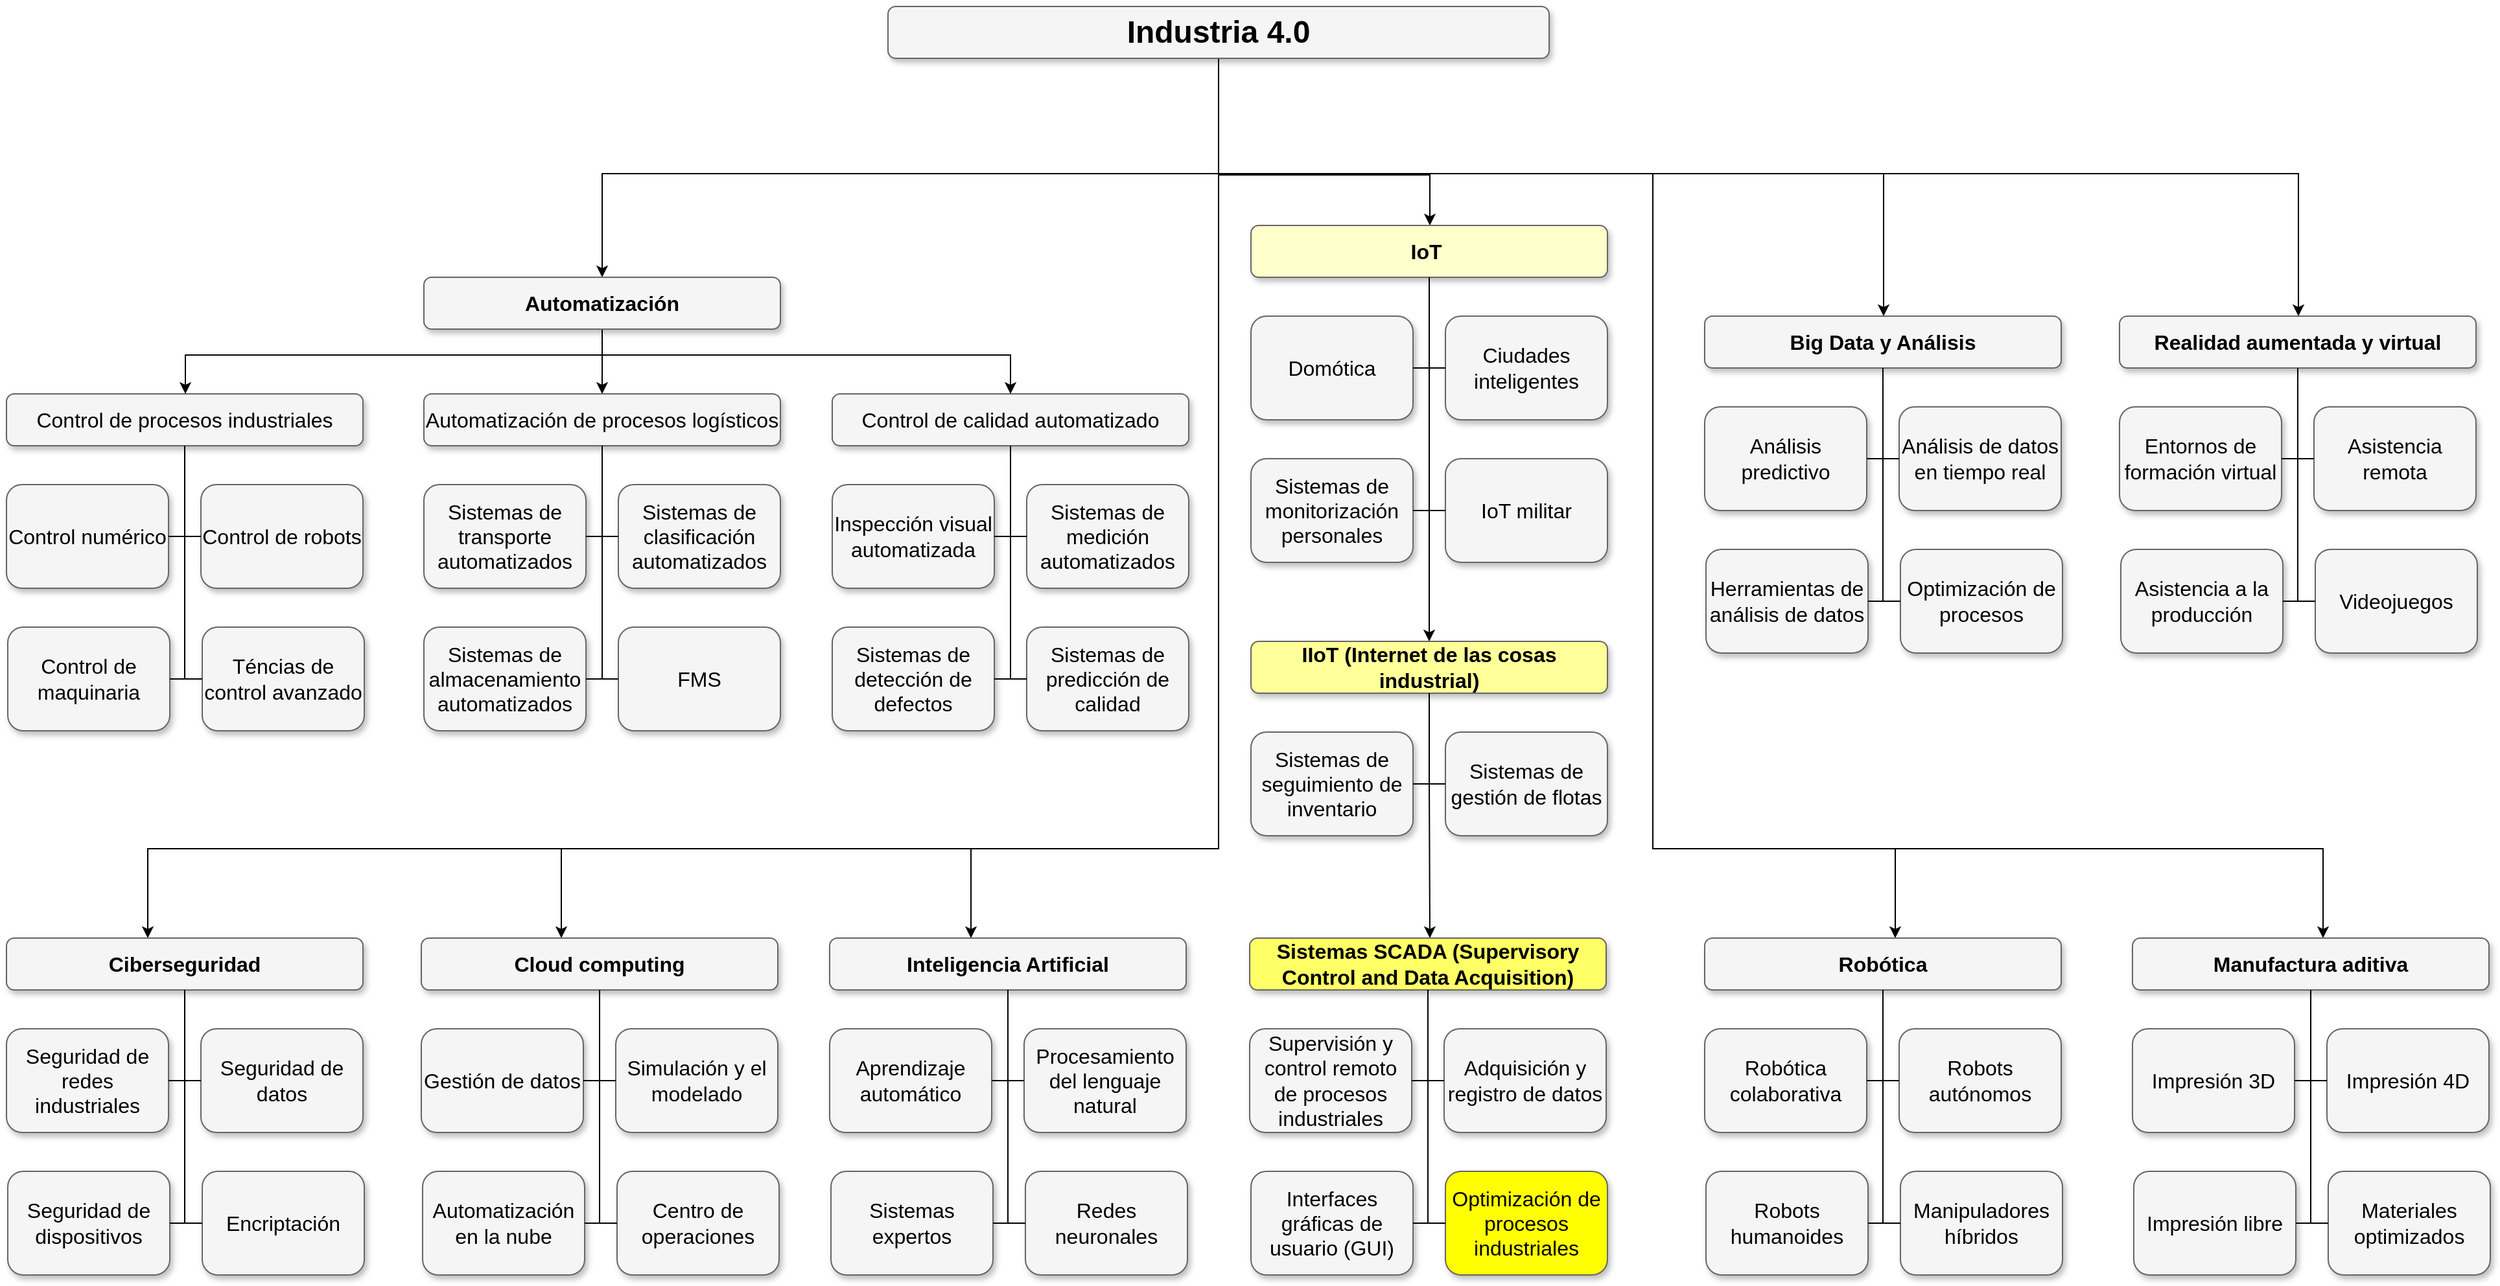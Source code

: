 <mxfile version="21.2.3" type="device">
  <diagram name="Page-1" id="b98fa263-6416-c6ec-5b7d-78bf54ef71d0">
    <mxGraphModel dx="5021.5" dy="1532" grid="1" gridSize="10" guides="1" tooltips="1" connect="1" arrows="1" fold="1" page="1" pageScale="1.5" pageWidth="1169" pageHeight="826" background="none" math="0" shadow="0">
      <root>
        <mxCell id="0" style=";html=1;" />
        <mxCell id="1" style=";html=1;" parent="0" />
        <mxCell id="pUgV0wRVxy7Eslo5JRDV-7" style="edgeStyle=orthogonalEdgeStyle;rounded=0;orthogonalLoop=1;jettySize=auto;html=1;entryX=0.5;entryY=0;entryDx=0;entryDy=0;" edge="1" parent="1" source="303ed1de8c2c98b4-4" target="NwMDQdDu3rWjqkyYDzOP-46">
          <mxGeometry relative="1" as="geometry">
            <Array as="points">
              <mxPoint x="725" y="279" />
              <mxPoint x="250" y="279" />
            </Array>
          </mxGeometry>
        </mxCell>
        <mxCell id="pUgV0wRVxy7Eslo5JRDV-8" style="edgeStyle=orthogonalEdgeStyle;rounded=0;orthogonalLoop=1;jettySize=auto;html=1;" edge="1" parent="1" source="303ed1de8c2c98b4-4" target="NwMDQdDu3rWjqkyYDzOP-35">
          <mxGeometry relative="1" as="geometry">
            <Array as="points">
              <mxPoint x="725" y="279" />
              <mxPoint x="1558" y="279" />
            </Array>
          </mxGeometry>
        </mxCell>
        <mxCell id="pUgV0wRVxy7Eslo5JRDV-9" style="edgeStyle=orthogonalEdgeStyle;rounded=0;orthogonalLoop=1;jettySize=auto;html=1;" edge="1" parent="1" source="303ed1de8c2c98b4-4" target="NwMDQdDu3rWjqkyYDzOP-26">
          <mxGeometry relative="1" as="geometry">
            <Array as="points">
              <mxPoint x="725" y="279" />
              <mxPoint x="1238" y="279" />
            </Array>
          </mxGeometry>
        </mxCell>
        <mxCell id="pUgV0wRVxy7Eslo5JRDV-10" style="edgeStyle=orthogonalEdgeStyle;rounded=0;orthogonalLoop=1;jettySize=auto;html=1;" edge="1" parent="1" source="303ed1de8c2c98b4-4" target="NwMDQdDu3rWjqkyYDzOP-1">
          <mxGeometry relative="1" as="geometry">
            <Array as="points">
              <mxPoint x="725" y="280" />
              <mxPoint x="888" y="280" />
            </Array>
          </mxGeometry>
        </mxCell>
        <mxCell id="pUgV0wRVxy7Eslo5JRDV-12" style="edgeStyle=orthogonalEdgeStyle;rounded=0;orthogonalLoop=1;jettySize=auto;html=1;" edge="1" parent="1" source="303ed1de8c2c98b4-4" target="NwMDQdDu3rWjqkyYDzOP-93">
          <mxGeometry relative="1" as="geometry">
            <mxPoint x="725" y="669" as="targetPoint" />
            <Array as="points">
              <mxPoint x="725" y="800" />
              <mxPoint x="534" y="800" />
            </Array>
          </mxGeometry>
        </mxCell>
        <mxCell id="pUgV0wRVxy7Eslo5JRDV-13" style="edgeStyle=orthogonalEdgeStyle;rounded=0;orthogonalLoop=1;jettySize=auto;html=1;" edge="1" parent="1" source="303ed1de8c2c98b4-4" target="NwMDQdDu3rWjqkyYDzOP-84">
          <mxGeometry relative="1" as="geometry">
            <Array as="points">
              <mxPoint x="725" y="800" />
              <mxPoint x="218" y="800" />
            </Array>
          </mxGeometry>
        </mxCell>
        <mxCell id="pUgV0wRVxy7Eslo5JRDV-14" style="edgeStyle=orthogonalEdgeStyle;rounded=0;orthogonalLoop=1;jettySize=auto;html=1;" edge="1" parent="1" source="303ed1de8c2c98b4-4" target="NwMDQdDu3rWjqkyYDzOP-48">
          <mxGeometry relative="1" as="geometry">
            <Array as="points">
              <mxPoint x="725" y="800" />
              <mxPoint x="-101" y="800" />
            </Array>
          </mxGeometry>
        </mxCell>
        <mxCell id="pUgV0wRVxy7Eslo5JRDV-15" style="edgeStyle=orthogonalEdgeStyle;rounded=0;orthogonalLoop=1;jettySize=auto;html=1;" edge="1" parent="1" source="303ed1de8c2c98b4-4" target="NwMDQdDu3rWjqkyYDzOP-57">
          <mxGeometry relative="1" as="geometry">
            <Array as="points">
              <mxPoint x="725" y="279" />
              <mxPoint x="1060" y="279" />
              <mxPoint x="1060" y="800" />
              <mxPoint x="1247" y="800" />
            </Array>
          </mxGeometry>
        </mxCell>
        <mxCell id="pUgV0wRVxy7Eslo5JRDV-16" style="edgeStyle=orthogonalEdgeStyle;rounded=0;orthogonalLoop=1;jettySize=auto;html=1;" edge="1" parent="1" source="303ed1de8c2c98b4-4" target="NwMDQdDu3rWjqkyYDzOP-66">
          <mxGeometry relative="1" as="geometry">
            <Array as="points">
              <mxPoint x="725" y="279" />
              <mxPoint x="1060" y="279" />
              <mxPoint x="1060" y="800" />
              <mxPoint x="1577" y="800" />
            </Array>
          </mxGeometry>
        </mxCell>
        <mxCell id="303ed1de8c2c98b4-4" value="&lt;font style=&quot;font-size: 24px;&quot;&gt;Industria 4.0&lt;/font&gt;" style="whiteSpace=wrap;html=1;rounded=1;shadow=1;strokeWidth=1;fontSize=16;align=center;fillColor=#f5f5f5;strokeColor=#666666;fontStyle=1" parent="1" vertex="1">
          <mxGeometry x="470" y="150" width="510" height="40" as="geometry" />
        </mxCell>
        <mxCell id="303ed1de8c2c98b4-5" value="Automatización de procesos logísticos" style="whiteSpace=wrap;html=1;rounded=1;shadow=1;strokeWidth=1;fontSize=16;align=center;fillColor=#f5f5f5;strokeColor=#666666;" parent="1" vertex="1">
          <mxGeometry x="112" y="449" width="275" height="40" as="geometry" />
        </mxCell>
        <mxCell id="303ed1de8c2c98b4-6" value="Control de calidad automatizado" style="whiteSpace=wrap;html=1;rounded=1;shadow=1;strokeWidth=1;fontSize=16;align=center;fillColor=#f5f5f5;strokeColor=#666666;" parent="1" vertex="1">
          <mxGeometry x="427" y="449" width="275" height="40" as="geometry" />
        </mxCell>
        <mxCell id="303ed1de8c2c98b4-7" value="&lt;div&gt;Control de procesos industriales&lt;/div&gt;" style="whiteSpace=wrap;html=1;rounded=1;shadow=1;strokeWidth=1;fontSize=16;align=center;fillColor=#f5f5f5;strokeColor=#666666;" parent="1" vertex="1">
          <mxGeometry x="-210" y="449" width="275" height="40" as="geometry" />
        </mxCell>
        <mxCell id="pUgV0wRVxy7Eslo5JRDV-22" style="edgeStyle=orthogonalEdgeStyle;rounded=0;orthogonalLoop=1;jettySize=auto;html=1;" edge="1" parent="1" source="303ed1de8c2c98b4-8" target="NwMDQdDu3rWjqkyYDzOP-102">
          <mxGeometry relative="1" as="geometry">
            <Array as="points">
              <mxPoint x="888" y="745" />
              <mxPoint x="888" y="745" />
            </Array>
          </mxGeometry>
        </mxCell>
        <mxCell id="303ed1de8c2c98b4-8" value="IIoT (Internet de las cosas industrial)" style="whiteSpace=wrap;html=1;rounded=1;shadow=1;strokeWidth=1;fontSize=16;align=center;fillColor=#FFFF99;strokeColor=#666666;fontStyle=1" parent="1" vertex="1">
          <mxGeometry x="750" y="640" width="275" height="40" as="geometry" />
        </mxCell>
        <mxCell id="303ed1de8c2c98b4-10" value="Sistemas de transporte automatizados" style="whiteSpace=wrap;html=1;rounded=1;shadow=1;strokeWidth=1;fontSize=16;align=center;fillColor=#f5f5f5;strokeColor=#666666;" parent="1" vertex="1">
          <mxGeometry x="112" y="519" width="125" height="80" as="geometry" />
        </mxCell>
        <mxCell id="303ed1de8c2c98b4-12" value="Sistemas de clasificación automatizados" style="whiteSpace=wrap;html=1;rounded=1;shadow=1;strokeWidth=1;fontSize=16;align=center;fillColor=#f5f5f5;strokeColor=#666666;" parent="1" vertex="1">
          <mxGeometry x="262" y="519" width="125" height="80" as="geometry" />
        </mxCell>
        <mxCell id="303ed1de8c2c98b4-13" value="Inspección visual automatizada" style="whiteSpace=wrap;html=1;rounded=1;shadow=1;strokeWidth=1;fontSize=16;align=center;fillColor=#f5f5f5;strokeColor=#666666;" parent="1" vertex="1">
          <mxGeometry x="427" y="519" width="125" height="80" as="geometry" />
        </mxCell>
        <mxCell id="303ed1de8c2c98b4-14" value="Sistemas de medición automatizados" style="whiteSpace=wrap;html=1;rounded=1;shadow=1;strokeWidth=1;fontSize=16;align=center;fillColor=#f5f5f5;strokeColor=#666666;" parent="1" vertex="1">
          <mxGeometry x="577" y="519" width="125" height="80" as="geometry" />
        </mxCell>
        <mxCell id="303ed1de8c2c98b4-15" value="Control numérico" style="whiteSpace=wrap;html=1;rounded=1;shadow=1;strokeWidth=1;fontSize=16;align=center;fillColor=#f5f5f5;strokeColor=#666666;" parent="1" vertex="1">
          <mxGeometry x="-210" y="519" width="125" height="80" as="geometry" />
        </mxCell>
        <mxCell id="303ed1de8c2c98b4-16" value="Control de robots" style="whiteSpace=wrap;html=1;rounded=1;shadow=1;strokeWidth=1;fontSize=16;align=center;fillColor=#f5f5f5;strokeColor=#666666;" parent="1" vertex="1">
          <mxGeometry x="-60" y="519" width="125" height="80" as="geometry" />
        </mxCell>
        <mxCell id="303ed1de8c2c98b4-17" value="Sistemas de seguimiento de inventario" style="whiteSpace=wrap;html=1;rounded=1;shadow=1;strokeWidth=1;fontSize=16;align=center;fillColor=#f5f5f5;strokeColor=#666666;" parent="1" vertex="1">
          <mxGeometry x="750" y="710" width="125" height="80" as="geometry" />
        </mxCell>
        <mxCell id="303ed1de8c2c98b4-18" value="Sistemas de gestión de flotas" style="whiteSpace=wrap;html=1;rounded=1;shadow=1;strokeWidth=1;fontSize=16;align=center;fillColor=#f5f5f5;strokeColor=#666666;" parent="1" vertex="1">
          <mxGeometry x="900" y="710" width="125" height="80" as="geometry" />
        </mxCell>
        <mxCell id="303ed1de8c2c98b4-21" value="Sistemas de almacenamiento automatizados" style="whiteSpace=wrap;html=1;rounded=1;shadow=1;strokeWidth=1;fontSize=16;align=center;fillColor=#f5f5f5;strokeColor=#666666;" parent="1" vertex="1">
          <mxGeometry x="112" y="629" width="125" height="80" as="geometry" />
        </mxCell>
        <mxCell id="303ed1de8c2c98b4-22" value="FMS" style="whiteSpace=wrap;html=1;rounded=1;shadow=1;strokeWidth=1;fontSize=16;align=center;fillColor=#f5f5f5;strokeColor=#666666;" parent="1" vertex="1">
          <mxGeometry x="262" y="629" width="125" height="80" as="geometry" />
        </mxCell>
        <mxCell id="303ed1de8c2c98b4-23" value="Sistemas de detección de defectos" style="whiteSpace=wrap;html=1;rounded=1;shadow=1;strokeWidth=1;fontSize=16;align=center;fillColor=#f5f5f5;strokeColor=#666666;" parent="1" vertex="1">
          <mxGeometry x="427" y="629" width="125" height="80" as="geometry" />
        </mxCell>
        <mxCell id="303ed1de8c2c98b4-24" value="&lt;span&gt;Sistemas de predicción de calidad&lt;/span&gt;" style="whiteSpace=wrap;html=1;rounded=1;shadow=1;strokeWidth=1;fontSize=16;align=center;fillColor=#f5f5f5;strokeColor=#666666;" parent="1" vertex="1">
          <mxGeometry x="577" y="629" width="125" height="80" as="geometry" />
        </mxCell>
        <mxCell id="303ed1de8c2c98b4-69" value="Control de maquinaria" style="whiteSpace=wrap;html=1;rounded=1;shadow=1;strokeWidth=1;fontSize=16;align=center;fillColor=#f5f5f5;strokeColor=#666666;" parent="1" vertex="1">
          <mxGeometry x="-209" y="629" width="125" height="80" as="geometry" />
        </mxCell>
        <mxCell id="303ed1de8c2c98b4-70" value="Téncias de control avanzado" style="whiteSpace=wrap;html=1;rounded=1;shadow=1;strokeWidth=1;fontSize=16;align=center;fillColor=#f5f5f5;strokeColor=#666666;" parent="1" vertex="1">
          <mxGeometry x="-59" y="629" width="125" height="80" as="geometry" />
        </mxCell>
        <mxCell id="303ed1de8c2c98b4-85" style="edgeStyle=orthogonalEdgeStyle;html=1;startSize=6;endFill=0;endSize=6;strokeWidth=1;fontSize=16;rounded=0;entryX=1;entryY=0.5;endArrow=none;" parent="1" source="303ed1de8c2c98b4-5" target="303ed1de8c2c98b4-10" edge="1">
          <mxGeometry relative="1" as="geometry">
            <Array as="points">
              <mxPoint x="250" y="559" />
            </Array>
          </mxGeometry>
        </mxCell>
        <mxCell id="303ed1de8c2c98b4-86" style="edgeStyle=orthogonalEdgeStyle;html=1;startSize=6;endFill=0;endSize=6;strokeWidth=1;fontSize=16;rounded=0;entryX=1;entryY=0.5;endArrow=none;" parent="1" source="303ed1de8c2c98b4-5" target="303ed1de8c2c98b4-21" edge="1">
          <mxGeometry relative="1" as="geometry">
            <Array as="points">
              <mxPoint x="250" y="669" />
            </Array>
          </mxGeometry>
        </mxCell>
        <mxCell id="303ed1de8c2c98b4-89" style="edgeStyle=orthogonalEdgeStyle;html=1;startSize=6;endFill=0;endSize=6;strokeWidth=1;fontSize=16;rounded=0;entryX=0;entryY=0.5;endArrow=none;" parent="1" source="303ed1de8c2c98b4-5" target="303ed1de8c2c98b4-12" edge="1">
          <mxGeometry relative="1" as="geometry">
            <Array as="points">
              <mxPoint x="250" y="559" />
            </Array>
          </mxGeometry>
        </mxCell>
        <mxCell id="303ed1de8c2c98b4-90" style="edgeStyle=orthogonalEdgeStyle;html=1;startSize=6;endFill=0;endSize=6;strokeWidth=1;fontSize=16;rounded=0;entryX=0;entryY=0.5;endArrow=none;" parent="1" source="303ed1de8c2c98b4-5" target="303ed1de8c2c98b4-22" edge="1">
          <mxGeometry relative="1" as="geometry">
            <Array as="points">
              <mxPoint x="250" y="669" />
            </Array>
          </mxGeometry>
        </mxCell>
        <mxCell id="303ed1de8c2c98b4-92" style="edgeStyle=orthogonalEdgeStyle;html=1;startSize=6;endFill=0;endSize=6;strokeWidth=1;fontSize=16;rounded=0;endArrow=none;entryX=1;entryY=0.5;" parent="1" source="303ed1de8c2c98b4-6" target="303ed1de8c2c98b4-13" edge="1">
          <mxGeometry relative="1" as="geometry">
            <Array as="points">
              <mxPoint x="564" y="559" />
            </Array>
          </mxGeometry>
        </mxCell>
        <mxCell id="303ed1de8c2c98b4-93" style="edgeStyle=orthogonalEdgeStyle;html=1;startSize=6;endFill=0;endSize=6;strokeWidth=1;fontSize=16;rounded=0;endArrow=none;entryX=1;entryY=0.5;" parent="1" source="303ed1de8c2c98b4-6" target="303ed1de8c2c98b4-23" edge="1">
          <mxGeometry relative="1" as="geometry">
            <Array as="points">
              <mxPoint x="565" y="669" />
            </Array>
          </mxGeometry>
        </mxCell>
        <mxCell id="303ed1de8c2c98b4-96" style="edgeStyle=orthogonalEdgeStyle;html=1;startSize=6;endFill=0;endSize=6;strokeWidth=1;fontSize=16;rounded=0;endArrow=none;entryX=0;entryY=0.5;" parent="1" source="303ed1de8c2c98b4-6" target="303ed1de8c2c98b4-14" edge="1">
          <mxGeometry relative="1" as="geometry">
            <Array as="points">
              <mxPoint x="564" y="559" />
            </Array>
          </mxGeometry>
        </mxCell>
        <mxCell id="303ed1de8c2c98b4-97" style="edgeStyle=orthogonalEdgeStyle;html=1;startSize=6;endFill=0;endSize=6;strokeWidth=1;fontSize=16;rounded=0;endArrow=none;entryX=0;entryY=0.5;" parent="1" source="303ed1de8c2c98b4-6" target="303ed1de8c2c98b4-24" edge="1">
          <mxGeometry relative="1" as="geometry">
            <Array as="points">
              <mxPoint x="564" y="669" />
            </Array>
          </mxGeometry>
        </mxCell>
        <mxCell id="303ed1de8c2c98b4-99" style="edgeStyle=orthogonalEdgeStyle;html=1;startSize=6;endFill=0;endSize=6;strokeWidth=1;fontSize=16;rounded=0;endArrow=none;entryX=1;entryY=0.5;" parent="1" source="303ed1de8c2c98b4-7" target="303ed1de8c2c98b4-15" edge="1">
          <mxGeometry relative="1" as="geometry">
            <Array as="points">
              <mxPoint x="-73" y="559" />
            </Array>
          </mxGeometry>
        </mxCell>
        <mxCell id="303ed1de8c2c98b4-100" style="edgeStyle=orthogonalEdgeStyle;html=1;startSize=6;endFill=0;endSize=6;strokeWidth=1;fontSize=16;rounded=0;endArrow=none;entryX=1;entryY=0.5;" parent="1" source="303ed1de8c2c98b4-7" target="303ed1de8c2c98b4-69" edge="1">
          <mxGeometry relative="1" as="geometry">
            <Array as="points">
              <mxPoint x="-73" y="669" />
            </Array>
          </mxGeometry>
        </mxCell>
        <mxCell id="303ed1de8c2c98b4-101" style="edgeStyle=orthogonalEdgeStyle;html=1;startSize=6;endFill=0;endSize=6;strokeWidth=1;fontSize=16;rounded=0;endArrow=none;entryX=0;entryY=0.5;" parent="1" source="303ed1de8c2c98b4-7" target="303ed1de8c2c98b4-16" edge="1">
          <mxGeometry relative="1" as="geometry">
            <Array as="points">
              <mxPoint x="-73" y="559" />
            </Array>
          </mxGeometry>
        </mxCell>
        <mxCell id="303ed1de8c2c98b4-102" style="edgeStyle=orthogonalEdgeStyle;html=1;startSize=6;endFill=0;endSize=6;strokeWidth=1;fontSize=16;rounded=0;endArrow=none;entryX=0;entryY=0.5;" parent="1" source="303ed1de8c2c98b4-7" target="303ed1de8c2c98b4-70" edge="1">
          <mxGeometry relative="1" as="geometry">
            <Array as="points">
              <mxPoint x="-73" y="669" />
            </Array>
          </mxGeometry>
        </mxCell>
        <mxCell id="303ed1de8c2c98b4-103" style="edgeStyle=orthogonalEdgeStyle;html=1;startSize=6;endFill=0;endSize=6;strokeWidth=1;fontSize=16;rounded=0;endArrow=none;entryX=1;entryY=0.5;" parent="1" source="303ed1de8c2c98b4-8" target="303ed1de8c2c98b4-17" edge="1">
          <mxGeometry relative="1" as="geometry">
            <Array as="points">
              <mxPoint x="888" y="750" />
            </Array>
          </mxGeometry>
        </mxCell>
        <mxCell id="303ed1de8c2c98b4-104" style="edgeStyle=orthogonalEdgeStyle;html=1;startSize=6;endFill=0;endSize=6;strokeWidth=1;fontSize=16;rounded=0;endArrow=none;entryX=0;entryY=0.5;" parent="1" source="303ed1de8c2c98b4-8" target="303ed1de8c2c98b4-18" edge="1">
          <mxGeometry relative="1" as="geometry">
            <Array as="points">
              <mxPoint x="888" y="750" />
            </Array>
          </mxGeometry>
        </mxCell>
        <mxCell id="pUgV0wRVxy7Eslo5JRDV-20" style="edgeStyle=orthogonalEdgeStyle;rounded=0;orthogonalLoop=1;jettySize=auto;html=1;" edge="1" parent="1" source="NwMDQdDu3rWjqkyYDzOP-1" target="303ed1de8c2c98b4-8">
          <mxGeometry relative="1" as="geometry" />
        </mxCell>
        <mxCell id="NwMDQdDu3rWjqkyYDzOP-1" value="IoT&amp;nbsp;" style="whiteSpace=wrap;html=1;rounded=1;shadow=1;strokeWidth=1;fontSize=16;align=center;fillColor=#FFFFCC;strokeColor=#666666;fontStyle=1" parent="1" vertex="1">
          <mxGeometry x="750" y="319" width="275" height="40" as="geometry" />
        </mxCell>
        <mxCell id="NwMDQdDu3rWjqkyYDzOP-2" value="Domótica" style="whiteSpace=wrap;html=1;rounded=1;shadow=1;strokeWidth=1;fontSize=16;align=center;fillColor=#f5f5f5;strokeColor=#666666;" parent="1" vertex="1">
          <mxGeometry x="750" y="389" width="125" height="80" as="geometry" />
        </mxCell>
        <mxCell id="NwMDQdDu3rWjqkyYDzOP-3" value="Ciudades inteligentes" style="whiteSpace=wrap;html=1;rounded=1;shadow=1;strokeWidth=1;fontSize=16;align=center;fillColor=#f5f5f5;strokeColor=#666666;" parent="1" vertex="1">
          <mxGeometry x="900" y="389" width="125" height="80" as="geometry" />
        </mxCell>
        <mxCell id="NwMDQdDu3rWjqkyYDzOP-4" value="Sistemas de monitorización personales" style="whiteSpace=wrap;html=1;rounded=1;shadow=1;strokeWidth=1;fontSize=16;align=center;fillColor=#f5f5f5;strokeColor=#666666;" parent="1" vertex="1">
          <mxGeometry x="750" y="499" width="125" height="80" as="geometry" />
        </mxCell>
        <mxCell id="NwMDQdDu3rWjqkyYDzOP-5" value="&lt;span&gt;IoT militar&lt;/span&gt;" style="whiteSpace=wrap;html=1;rounded=1;shadow=1;strokeWidth=1;fontSize=16;align=center;fillColor=#f5f5f5;strokeColor=#666666;" parent="1" vertex="1">
          <mxGeometry x="900" y="499" width="125" height="80" as="geometry" />
        </mxCell>
        <mxCell id="NwMDQdDu3rWjqkyYDzOP-12" style="edgeStyle=orthogonalEdgeStyle;html=1;startSize=6;endFill=0;endSize=6;strokeWidth=1;fontSize=16;rounded=0;endArrow=none;entryX=1;entryY=0.5;" parent="1" source="NwMDQdDu3rWjqkyYDzOP-1" target="NwMDQdDu3rWjqkyYDzOP-2" edge="1">
          <mxGeometry relative="1" as="geometry">
            <Array as="points">
              <mxPoint x="888" y="429" />
            </Array>
          </mxGeometry>
        </mxCell>
        <mxCell id="NwMDQdDu3rWjqkyYDzOP-13" style="edgeStyle=orthogonalEdgeStyle;html=1;startSize=6;endFill=0;endSize=6;strokeWidth=1;fontSize=16;rounded=0;endArrow=none;entryX=1;entryY=0.5;" parent="1" source="NwMDQdDu3rWjqkyYDzOP-1" target="NwMDQdDu3rWjqkyYDzOP-4" edge="1">
          <mxGeometry relative="1" as="geometry">
            <Array as="points">
              <mxPoint x="888" y="539" />
            </Array>
          </mxGeometry>
        </mxCell>
        <mxCell id="NwMDQdDu3rWjqkyYDzOP-17" style="edgeStyle=orthogonalEdgeStyle;html=1;startSize=6;endFill=0;endSize=6;strokeWidth=1;fontSize=16;rounded=0;endArrow=none;entryX=0;entryY=0.5;" parent="1" source="NwMDQdDu3rWjqkyYDzOP-1" target="NwMDQdDu3rWjqkyYDzOP-3" edge="1">
          <mxGeometry relative="1" as="geometry">
            <Array as="points">
              <mxPoint x="888" y="429" />
            </Array>
          </mxGeometry>
        </mxCell>
        <mxCell id="NwMDQdDu3rWjqkyYDzOP-18" style="edgeStyle=orthogonalEdgeStyle;html=1;startSize=6;endFill=0;endSize=6;strokeWidth=1;fontSize=16;rounded=0;endArrow=none;entryX=0;entryY=0.5;" parent="1" source="NwMDQdDu3rWjqkyYDzOP-1" target="NwMDQdDu3rWjqkyYDzOP-5" edge="1">
          <mxGeometry relative="1" as="geometry">
            <Array as="points">
              <mxPoint x="888" y="539" />
            </Array>
          </mxGeometry>
        </mxCell>
        <mxCell id="NwMDQdDu3rWjqkyYDzOP-26" value="Big Data y Análisis" style="whiteSpace=wrap;html=1;rounded=1;shadow=1;strokeWidth=1;fontSize=16;align=center;fillColor=#f5f5f5;strokeColor=#666666;fontStyle=1" parent="1" vertex="1">
          <mxGeometry x="1100" y="389" width="275" height="40" as="geometry" />
        </mxCell>
        <mxCell id="NwMDQdDu3rWjqkyYDzOP-27" value="Análisis predictivo" style="whiteSpace=wrap;html=1;rounded=1;shadow=1;strokeWidth=1;fontSize=16;align=center;fillColor=#f5f5f5;strokeColor=#666666;" parent="1" vertex="1">
          <mxGeometry x="1100" y="459" width="125" height="80" as="geometry" />
        </mxCell>
        <mxCell id="NwMDQdDu3rWjqkyYDzOP-28" value="Análisis de datos en tiempo real" style="whiteSpace=wrap;html=1;rounded=1;shadow=1;strokeWidth=1;fontSize=16;align=center;fillColor=#f5f5f5;strokeColor=#666666;" parent="1" vertex="1">
          <mxGeometry x="1250" y="459" width="125" height="80" as="geometry" />
        </mxCell>
        <mxCell id="NwMDQdDu3rWjqkyYDzOP-29" value="Herramientas de análisis de datos" style="whiteSpace=wrap;html=1;rounded=1;shadow=1;strokeWidth=1;fontSize=16;align=center;fillColor=#f5f5f5;strokeColor=#666666;" parent="1" vertex="1">
          <mxGeometry x="1101" y="569" width="125" height="80" as="geometry" />
        </mxCell>
        <mxCell id="NwMDQdDu3rWjqkyYDzOP-30" value="Optimización de procesos" style="whiteSpace=wrap;html=1;rounded=1;shadow=1;strokeWidth=1;fontSize=16;align=center;fillColor=#f5f5f5;strokeColor=#666666;" parent="1" vertex="1">
          <mxGeometry x="1251" y="569" width="125" height="80" as="geometry" />
        </mxCell>
        <mxCell id="NwMDQdDu3rWjqkyYDzOP-31" style="edgeStyle=orthogonalEdgeStyle;html=1;startSize=6;endFill=0;endSize=6;strokeWidth=1;fontSize=16;rounded=0;endArrow=none;entryX=1;entryY=0.5;" parent="1" source="NwMDQdDu3rWjqkyYDzOP-26" target="NwMDQdDu3rWjqkyYDzOP-27" edge="1">
          <mxGeometry relative="1" as="geometry">
            <Array as="points">
              <mxPoint x="1237" y="499" />
            </Array>
          </mxGeometry>
        </mxCell>
        <mxCell id="NwMDQdDu3rWjqkyYDzOP-32" style="edgeStyle=orthogonalEdgeStyle;html=1;startSize=6;endFill=0;endSize=6;strokeWidth=1;fontSize=16;rounded=0;endArrow=none;entryX=1;entryY=0.5;" parent="1" source="NwMDQdDu3rWjqkyYDzOP-26" target="NwMDQdDu3rWjqkyYDzOP-29" edge="1">
          <mxGeometry relative="1" as="geometry">
            <Array as="points">
              <mxPoint x="1237" y="609" />
            </Array>
          </mxGeometry>
        </mxCell>
        <mxCell id="NwMDQdDu3rWjqkyYDzOP-33" style="edgeStyle=orthogonalEdgeStyle;html=1;startSize=6;endFill=0;endSize=6;strokeWidth=1;fontSize=16;rounded=0;endArrow=none;entryX=0;entryY=0.5;" parent="1" source="NwMDQdDu3rWjqkyYDzOP-26" target="NwMDQdDu3rWjqkyYDzOP-28" edge="1">
          <mxGeometry relative="1" as="geometry">
            <Array as="points">
              <mxPoint x="1237" y="499" />
            </Array>
          </mxGeometry>
        </mxCell>
        <mxCell id="NwMDQdDu3rWjqkyYDzOP-34" style="edgeStyle=orthogonalEdgeStyle;html=1;startSize=6;endFill=0;endSize=6;strokeWidth=1;fontSize=16;rounded=0;endArrow=none;entryX=0;entryY=0.5;" parent="1" source="NwMDQdDu3rWjqkyYDzOP-26" target="NwMDQdDu3rWjqkyYDzOP-30" edge="1">
          <mxGeometry relative="1" as="geometry">
            <Array as="points">
              <mxPoint x="1237" y="609" />
            </Array>
          </mxGeometry>
        </mxCell>
        <mxCell id="NwMDQdDu3rWjqkyYDzOP-35" value="Realidad aumentada y virtual" style="whiteSpace=wrap;html=1;rounded=1;shadow=1;strokeWidth=1;fontSize=16;align=center;fillColor=#f5f5f5;strokeColor=#666666;fontStyle=1" parent="1" vertex="1">
          <mxGeometry x="1420" y="389" width="275" height="40" as="geometry" />
        </mxCell>
        <mxCell id="NwMDQdDu3rWjqkyYDzOP-36" value="Entornos de formación virtual" style="whiteSpace=wrap;html=1;rounded=1;shadow=1;strokeWidth=1;fontSize=16;align=center;fillColor=#f5f5f5;strokeColor=#666666;" parent="1" vertex="1">
          <mxGeometry x="1420" y="459" width="125" height="80" as="geometry" />
        </mxCell>
        <mxCell id="NwMDQdDu3rWjqkyYDzOP-37" value="Asistencia remota" style="whiteSpace=wrap;html=1;rounded=1;shadow=1;strokeWidth=1;fontSize=16;align=center;fillColor=#f5f5f5;strokeColor=#666666;" parent="1" vertex="1">
          <mxGeometry x="1570" y="459" width="125" height="80" as="geometry" />
        </mxCell>
        <mxCell id="NwMDQdDu3rWjqkyYDzOP-38" value="Asistencia a la producción" style="whiteSpace=wrap;html=1;rounded=1;shadow=1;strokeWidth=1;fontSize=16;align=center;fillColor=#f5f5f5;strokeColor=#666666;" parent="1" vertex="1">
          <mxGeometry x="1421" y="569" width="125" height="80" as="geometry" />
        </mxCell>
        <mxCell id="NwMDQdDu3rWjqkyYDzOP-39" value="Videojuegos" style="whiteSpace=wrap;html=1;rounded=1;shadow=1;strokeWidth=1;fontSize=16;align=center;fillColor=#f5f5f5;strokeColor=#666666;" parent="1" vertex="1">
          <mxGeometry x="1571" y="569" width="125" height="80" as="geometry" />
        </mxCell>
        <mxCell id="NwMDQdDu3rWjqkyYDzOP-40" style="edgeStyle=orthogonalEdgeStyle;html=1;startSize=6;endFill=0;endSize=6;strokeWidth=1;fontSize=16;rounded=0;endArrow=none;entryX=1;entryY=0.5;" parent="1" source="NwMDQdDu3rWjqkyYDzOP-35" target="NwMDQdDu3rWjqkyYDzOP-36" edge="1">
          <mxGeometry relative="1" as="geometry">
            <Array as="points">
              <mxPoint x="1557" y="499" />
            </Array>
          </mxGeometry>
        </mxCell>
        <mxCell id="NwMDQdDu3rWjqkyYDzOP-41" style="edgeStyle=orthogonalEdgeStyle;html=1;startSize=6;endFill=0;endSize=6;strokeWidth=1;fontSize=16;rounded=0;endArrow=none;entryX=1;entryY=0.5;" parent="1" source="NwMDQdDu3rWjqkyYDzOP-35" target="NwMDQdDu3rWjqkyYDzOP-38" edge="1">
          <mxGeometry relative="1" as="geometry">
            <Array as="points">
              <mxPoint x="1557" y="609" />
            </Array>
          </mxGeometry>
        </mxCell>
        <mxCell id="NwMDQdDu3rWjqkyYDzOP-42" style="edgeStyle=orthogonalEdgeStyle;html=1;startSize=6;endFill=0;endSize=6;strokeWidth=1;fontSize=16;rounded=0;endArrow=none;entryX=0;entryY=0.5;" parent="1" source="NwMDQdDu3rWjqkyYDzOP-35" target="NwMDQdDu3rWjqkyYDzOP-37" edge="1">
          <mxGeometry relative="1" as="geometry">
            <Array as="points">
              <mxPoint x="1557" y="499" />
            </Array>
          </mxGeometry>
        </mxCell>
        <mxCell id="NwMDQdDu3rWjqkyYDzOP-43" style="edgeStyle=orthogonalEdgeStyle;html=1;startSize=6;endFill=0;endSize=6;strokeWidth=1;fontSize=16;rounded=0;endArrow=none;entryX=0;entryY=0.5;" parent="1" source="NwMDQdDu3rWjqkyYDzOP-35" target="NwMDQdDu3rWjqkyYDzOP-39" edge="1">
          <mxGeometry relative="1" as="geometry">
            <Array as="points">
              <mxPoint x="1557" y="609" />
            </Array>
          </mxGeometry>
        </mxCell>
        <mxCell id="pUgV0wRVxy7Eslo5JRDV-17" style="edgeStyle=orthogonalEdgeStyle;rounded=0;orthogonalLoop=1;jettySize=auto;html=1;entryX=0.5;entryY=0;entryDx=0;entryDy=0;" edge="1" parent="1" source="NwMDQdDu3rWjqkyYDzOP-46" target="303ed1de8c2c98b4-6">
          <mxGeometry relative="1" as="geometry">
            <Array as="points">
              <mxPoint x="250" y="419" />
              <mxPoint x="565" y="419" />
            </Array>
          </mxGeometry>
        </mxCell>
        <mxCell id="pUgV0wRVxy7Eslo5JRDV-18" style="edgeStyle=orthogonalEdgeStyle;rounded=0;orthogonalLoop=1;jettySize=auto;html=1;" edge="1" parent="1" source="NwMDQdDu3rWjqkyYDzOP-46" target="303ed1de8c2c98b4-5">
          <mxGeometry relative="1" as="geometry" />
        </mxCell>
        <mxCell id="pUgV0wRVxy7Eslo5JRDV-19" style="edgeStyle=orthogonalEdgeStyle;rounded=0;orthogonalLoop=1;jettySize=auto;html=1;" edge="1" parent="1" source="NwMDQdDu3rWjqkyYDzOP-46" target="303ed1de8c2c98b4-7">
          <mxGeometry relative="1" as="geometry">
            <Array as="points">
              <mxPoint x="250" y="419" />
              <mxPoint x="-72" y="419" />
            </Array>
          </mxGeometry>
        </mxCell>
        <mxCell id="NwMDQdDu3rWjqkyYDzOP-46" value="Automatización" style="whiteSpace=wrap;html=1;rounded=1;shadow=1;strokeWidth=1;fontSize=16;align=center;fillColor=#f5f5f5;strokeColor=#666666;fontStyle=1" parent="1" vertex="1">
          <mxGeometry x="112" y="359" width="275" height="40" as="geometry" />
        </mxCell>
        <mxCell id="NwMDQdDu3rWjqkyYDzOP-48" value="Ciberseguridad" style="whiteSpace=wrap;html=1;rounded=1;shadow=1;strokeWidth=1;fontSize=16;align=center;fillColor=#f5f5f5;strokeColor=#666666;fontStyle=1" parent="1" vertex="1">
          <mxGeometry x="-210" y="869" width="275" height="40" as="geometry" />
        </mxCell>
        <mxCell id="NwMDQdDu3rWjqkyYDzOP-49" value="Seguridad de redes industriales" style="whiteSpace=wrap;html=1;rounded=1;shadow=1;strokeWidth=1;fontSize=16;align=center;fillColor=#f5f5f5;strokeColor=#666666;" parent="1" vertex="1">
          <mxGeometry x="-210" y="939" width="125" height="80" as="geometry" />
        </mxCell>
        <mxCell id="NwMDQdDu3rWjqkyYDzOP-50" value="Seguridad de datos" style="whiteSpace=wrap;html=1;rounded=1;shadow=1;strokeWidth=1;fontSize=16;align=center;fillColor=#f5f5f5;strokeColor=#666666;" parent="1" vertex="1">
          <mxGeometry x="-60" y="939" width="125" height="80" as="geometry" />
        </mxCell>
        <mxCell id="NwMDQdDu3rWjqkyYDzOP-51" value="Seguridad de dispositivos" style="whiteSpace=wrap;html=1;rounded=1;shadow=1;strokeWidth=1;fontSize=16;align=center;fillColor=#f5f5f5;strokeColor=#666666;" parent="1" vertex="1">
          <mxGeometry x="-209" y="1049" width="125" height="80" as="geometry" />
        </mxCell>
        <mxCell id="NwMDQdDu3rWjqkyYDzOP-52" value="Encriptación" style="whiteSpace=wrap;html=1;rounded=1;shadow=1;strokeWidth=1;fontSize=16;align=center;fillColor=#f5f5f5;strokeColor=#666666;" parent="1" vertex="1">
          <mxGeometry x="-59" y="1049" width="125" height="80" as="geometry" />
        </mxCell>
        <mxCell id="NwMDQdDu3rWjqkyYDzOP-53" style="edgeStyle=orthogonalEdgeStyle;html=1;startSize=6;endFill=0;endSize=6;strokeWidth=1;fontSize=16;rounded=0;endArrow=none;entryX=1;entryY=0.5;" parent="1" source="NwMDQdDu3rWjqkyYDzOP-48" target="NwMDQdDu3rWjqkyYDzOP-49" edge="1">
          <mxGeometry relative="1" as="geometry">
            <Array as="points">
              <mxPoint x="-73" y="979" />
            </Array>
          </mxGeometry>
        </mxCell>
        <mxCell id="NwMDQdDu3rWjqkyYDzOP-54" style="edgeStyle=orthogonalEdgeStyle;html=1;startSize=6;endFill=0;endSize=6;strokeWidth=1;fontSize=16;rounded=0;endArrow=none;entryX=1;entryY=0.5;" parent="1" source="NwMDQdDu3rWjqkyYDzOP-48" target="NwMDQdDu3rWjqkyYDzOP-51" edge="1">
          <mxGeometry relative="1" as="geometry">
            <Array as="points">
              <mxPoint x="-73" y="1089" />
            </Array>
          </mxGeometry>
        </mxCell>
        <mxCell id="NwMDQdDu3rWjqkyYDzOP-55" style="edgeStyle=orthogonalEdgeStyle;html=1;startSize=6;endFill=0;endSize=6;strokeWidth=1;fontSize=16;rounded=0;endArrow=none;entryX=0;entryY=0.5;" parent="1" source="NwMDQdDu3rWjqkyYDzOP-48" target="NwMDQdDu3rWjqkyYDzOP-50" edge="1">
          <mxGeometry relative="1" as="geometry">
            <Array as="points">
              <mxPoint x="-73" y="979" />
            </Array>
          </mxGeometry>
        </mxCell>
        <mxCell id="NwMDQdDu3rWjqkyYDzOP-56" style="edgeStyle=orthogonalEdgeStyle;html=1;startSize=6;endFill=0;endSize=6;strokeWidth=1;fontSize=16;rounded=0;endArrow=none;entryX=0;entryY=0.5;" parent="1" source="NwMDQdDu3rWjqkyYDzOP-48" target="NwMDQdDu3rWjqkyYDzOP-52" edge="1">
          <mxGeometry relative="1" as="geometry">
            <Array as="points">
              <mxPoint x="-73" y="1089" />
            </Array>
          </mxGeometry>
        </mxCell>
        <mxCell id="NwMDQdDu3rWjqkyYDzOP-57" value="Robótica" style="whiteSpace=wrap;html=1;rounded=1;shadow=1;strokeWidth=1;fontSize=16;align=center;fillColor=#f5f5f5;strokeColor=#666666;fontStyle=1" parent="1" vertex="1">
          <mxGeometry x="1100" y="869" width="275" height="40" as="geometry" />
        </mxCell>
        <mxCell id="NwMDQdDu3rWjqkyYDzOP-58" value="Robótica colaborativa" style="whiteSpace=wrap;html=1;rounded=1;shadow=1;strokeWidth=1;fontSize=16;align=center;fillColor=#f5f5f5;strokeColor=#666666;" parent="1" vertex="1">
          <mxGeometry x="1100" y="939" width="125" height="80" as="geometry" />
        </mxCell>
        <mxCell id="NwMDQdDu3rWjqkyYDzOP-59" value="Robots autónomos" style="whiteSpace=wrap;html=1;rounded=1;shadow=1;strokeWidth=1;fontSize=16;align=center;fillColor=#f5f5f5;strokeColor=#666666;" parent="1" vertex="1">
          <mxGeometry x="1250" y="939" width="125" height="80" as="geometry" />
        </mxCell>
        <mxCell id="NwMDQdDu3rWjqkyYDzOP-60" value="Robots humanoides" style="whiteSpace=wrap;html=1;rounded=1;shadow=1;strokeWidth=1;fontSize=16;align=center;fillColor=#f5f5f5;strokeColor=#666666;" parent="1" vertex="1">
          <mxGeometry x="1101" y="1049" width="125" height="80" as="geometry" />
        </mxCell>
        <mxCell id="NwMDQdDu3rWjqkyYDzOP-61" value="Manipuladores híbridos" style="whiteSpace=wrap;html=1;rounded=1;shadow=1;strokeWidth=1;fontSize=16;align=center;fillColor=#f5f5f5;strokeColor=#666666;" parent="1" vertex="1">
          <mxGeometry x="1251" y="1049" width="125" height="80" as="geometry" />
        </mxCell>
        <mxCell id="NwMDQdDu3rWjqkyYDzOP-62" style="edgeStyle=orthogonalEdgeStyle;html=1;startSize=6;endFill=0;endSize=6;strokeWidth=1;fontSize=16;rounded=0;endArrow=none;entryX=1;entryY=0.5;" parent="1" source="NwMDQdDu3rWjqkyYDzOP-57" target="NwMDQdDu3rWjqkyYDzOP-58" edge="1">
          <mxGeometry relative="1" as="geometry">
            <Array as="points">
              <mxPoint x="1237" y="979" />
            </Array>
          </mxGeometry>
        </mxCell>
        <mxCell id="NwMDQdDu3rWjqkyYDzOP-63" style="edgeStyle=orthogonalEdgeStyle;html=1;startSize=6;endFill=0;endSize=6;strokeWidth=1;fontSize=16;rounded=0;endArrow=none;entryX=1;entryY=0.5;" parent="1" source="NwMDQdDu3rWjqkyYDzOP-57" target="NwMDQdDu3rWjqkyYDzOP-60" edge="1">
          <mxGeometry relative="1" as="geometry">
            <Array as="points">
              <mxPoint x="1237" y="1089" />
            </Array>
          </mxGeometry>
        </mxCell>
        <mxCell id="NwMDQdDu3rWjqkyYDzOP-64" style="edgeStyle=orthogonalEdgeStyle;html=1;startSize=6;endFill=0;endSize=6;strokeWidth=1;fontSize=16;rounded=0;endArrow=none;entryX=0;entryY=0.5;" parent="1" source="NwMDQdDu3rWjqkyYDzOP-57" target="NwMDQdDu3rWjqkyYDzOP-59" edge="1">
          <mxGeometry relative="1" as="geometry">
            <Array as="points">
              <mxPoint x="1237" y="979" />
            </Array>
          </mxGeometry>
        </mxCell>
        <mxCell id="NwMDQdDu3rWjqkyYDzOP-65" style="edgeStyle=orthogonalEdgeStyle;html=1;startSize=6;endFill=0;endSize=6;strokeWidth=1;fontSize=16;rounded=0;endArrow=none;entryX=0;entryY=0.5;" parent="1" source="NwMDQdDu3rWjqkyYDzOP-57" target="NwMDQdDu3rWjqkyYDzOP-61" edge="1">
          <mxGeometry relative="1" as="geometry">
            <Array as="points">
              <mxPoint x="1237" y="1089" />
            </Array>
          </mxGeometry>
        </mxCell>
        <mxCell id="NwMDQdDu3rWjqkyYDzOP-66" value="Manufactura aditiva" style="whiteSpace=wrap;html=1;rounded=1;shadow=1;strokeWidth=1;fontSize=16;align=center;fillColor=#f5f5f5;strokeColor=#666666;fontStyle=1" parent="1" vertex="1">
          <mxGeometry x="1430" y="869" width="275" height="40" as="geometry" />
        </mxCell>
        <mxCell id="NwMDQdDu3rWjqkyYDzOP-67" value="Impresión 3D" style="whiteSpace=wrap;html=1;rounded=1;shadow=1;strokeWidth=1;fontSize=16;align=center;fillColor=#f5f5f5;strokeColor=#666666;" parent="1" vertex="1">
          <mxGeometry x="1430" y="939" width="125" height="80" as="geometry" />
        </mxCell>
        <mxCell id="NwMDQdDu3rWjqkyYDzOP-68" value="Impresión 4D" style="whiteSpace=wrap;html=1;rounded=1;shadow=1;strokeWidth=1;fontSize=16;align=center;fillColor=#f5f5f5;strokeColor=#666666;" parent="1" vertex="1">
          <mxGeometry x="1580" y="939" width="125" height="80" as="geometry" />
        </mxCell>
        <mxCell id="NwMDQdDu3rWjqkyYDzOP-69" value="Impresión libre" style="whiteSpace=wrap;html=1;rounded=1;shadow=1;strokeWidth=1;fontSize=16;align=center;fillColor=#f5f5f5;strokeColor=#666666;" parent="1" vertex="1">
          <mxGeometry x="1431" y="1049" width="125" height="80" as="geometry" />
        </mxCell>
        <mxCell id="NwMDQdDu3rWjqkyYDzOP-70" value="Materiales optimizados" style="whiteSpace=wrap;html=1;rounded=1;shadow=1;strokeWidth=1;fontSize=16;align=center;fillColor=#f5f5f5;strokeColor=#666666;" parent="1" vertex="1">
          <mxGeometry x="1581" y="1049" width="125" height="80" as="geometry" />
        </mxCell>
        <mxCell id="NwMDQdDu3rWjqkyYDzOP-71" style="edgeStyle=orthogonalEdgeStyle;html=1;startSize=6;endFill=0;endSize=6;strokeWidth=1;fontSize=16;rounded=0;endArrow=none;entryX=1;entryY=0.5;" parent="1" source="NwMDQdDu3rWjqkyYDzOP-66" target="NwMDQdDu3rWjqkyYDzOP-67" edge="1">
          <mxGeometry relative="1" as="geometry">
            <Array as="points">
              <mxPoint x="1567" y="979" />
            </Array>
          </mxGeometry>
        </mxCell>
        <mxCell id="NwMDQdDu3rWjqkyYDzOP-72" style="edgeStyle=orthogonalEdgeStyle;html=1;startSize=6;endFill=0;endSize=6;strokeWidth=1;fontSize=16;rounded=0;endArrow=none;entryX=1;entryY=0.5;" parent="1" source="NwMDQdDu3rWjqkyYDzOP-66" target="NwMDQdDu3rWjqkyYDzOP-69" edge="1">
          <mxGeometry relative="1" as="geometry">
            <Array as="points">
              <mxPoint x="1567" y="1089" />
            </Array>
          </mxGeometry>
        </mxCell>
        <mxCell id="NwMDQdDu3rWjqkyYDzOP-73" style="edgeStyle=orthogonalEdgeStyle;html=1;startSize=6;endFill=0;endSize=6;strokeWidth=1;fontSize=16;rounded=0;endArrow=none;entryX=0;entryY=0.5;" parent="1" source="NwMDQdDu3rWjqkyYDzOP-66" target="NwMDQdDu3rWjqkyYDzOP-68" edge="1">
          <mxGeometry relative="1" as="geometry">
            <Array as="points">
              <mxPoint x="1567" y="979" />
            </Array>
          </mxGeometry>
        </mxCell>
        <mxCell id="NwMDQdDu3rWjqkyYDzOP-74" style="edgeStyle=orthogonalEdgeStyle;html=1;startSize=6;endFill=0;endSize=6;strokeWidth=1;fontSize=16;rounded=0;endArrow=none;entryX=0;entryY=0.5;" parent="1" source="NwMDQdDu3rWjqkyYDzOP-66" target="NwMDQdDu3rWjqkyYDzOP-70" edge="1">
          <mxGeometry relative="1" as="geometry">
            <Array as="points">
              <mxPoint x="1567" y="1089" />
            </Array>
          </mxGeometry>
        </mxCell>
        <mxCell id="NwMDQdDu3rWjqkyYDzOP-84" value="Cloud computing" style="whiteSpace=wrap;html=1;rounded=1;shadow=1;strokeWidth=1;fontSize=16;align=center;fillColor=#f5f5f5;strokeColor=#666666;fontStyle=1" parent="1" vertex="1">
          <mxGeometry x="110" y="869" width="275" height="40" as="geometry" />
        </mxCell>
        <mxCell id="NwMDQdDu3rWjqkyYDzOP-85" value="Gestión de datos" style="whiteSpace=wrap;html=1;rounded=1;shadow=1;strokeWidth=1;fontSize=16;align=center;fillColor=#f5f5f5;strokeColor=#666666;" parent="1" vertex="1">
          <mxGeometry x="110" y="939" width="125" height="80" as="geometry" />
        </mxCell>
        <mxCell id="NwMDQdDu3rWjqkyYDzOP-86" value="Simulación y el modelado" style="whiteSpace=wrap;html=1;rounded=1;shadow=1;strokeWidth=1;fontSize=16;align=center;fillColor=#f5f5f5;strokeColor=#666666;" parent="1" vertex="1">
          <mxGeometry x="260" y="939" width="125" height="80" as="geometry" />
        </mxCell>
        <mxCell id="NwMDQdDu3rWjqkyYDzOP-87" value="Automatización en la nube" style="whiteSpace=wrap;html=1;rounded=1;shadow=1;strokeWidth=1;fontSize=16;align=center;fillColor=#f5f5f5;strokeColor=#666666;" parent="1" vertex="1">
          <mxGeometry x="111" y="1049" width="125" height="80" as="geometry" />
        </mxCell>
        <mxCell id="NwMDQdDu3rWjqkyYDzOP-88" value="Centro de operaciones" style="whiteSpace=wrap;html=1;rounded=1;shadow=1;strokeWidth=1;fontSize=16;align=center;fillColor=#f5f5f5;strokeColor=#666666;" parent="1" vertex="1">
          <mxGeometry x="261" y="1049" width="125" height="80" as="geometry" />
        </mxCell>
        <mxCell id="NwMDQdDu3rWjqkyYDzOP-89" style="edgeStyle=orthogonalEdgeStyle;html=1;startSize=6;endFill=0;endSize=6;strokeWidth=1;fontSize=16;rounded=0;endArrow=none;entryX=1;entryY=0.5;" parent="1" source="NwMDQdDu3rWjqkyYDzOP-84" target="NwMDQdDu3rWjqkyYDzOP-85" edge="1">
          <mxGeometry relative="1" as="geometry">
            <Array as="points">
              <mxPoint x="247" y="979" />
            </Array>
          </mxGeometry>
        </mxCell>
        <mxCell id="NwMDQdDu3rWjqkyYDzOP-90" style="edgeStyle=orthogonalEdgeStyle;html=1;startSize=6;endFill=0;endSize=6;strokeWidth=1;fontSize=16;rounded=0;endArrow=none;entryX=1;entryY=0.5;" parent="1" source="NwMDQdDu3rWjqkyYDzOP-84" target="NwMDQdDu3rWjqkyYDzOP-87" edge="1">
          <mxGeometry relative="1" as="geometry">
            <Array as="points">
              <mxPoint x="247" y="1089" />
            </Array>
          </mxGeometry>
        </mxCell>
        <mxCell id="NwMDQdDu3rWjqkyYDzOP-91" style="edgeStyle=orthogonalEdgeStyle;html=1;startSize=6;endFill=0;endSize=6;strokeWidth=1;fontSize=16;rounded=0;endArrow=none;entryX=0;entryY=0.5;" parent="1" source="NwMDQdDu3rWjqkyYDzOP-84" target="NwMDQdDu3rWjqkyYDzOP-86" edge="1">
          <mxGeometry relative="1" as="geometry">
            <Array as="points">
              <mxPoint x="247" y="979" />
            </Array>
          </mxGeometry>
        </mxCell>
        <mxCell id="NwMDQdDu3rWjqkyYDzOP-92" style="edgeStyle=orthogonalEdgeStyle;html=1;startSize=6;endFill=0;endSize=6;strokeWidth=1;fontSize=16;rounded=0;endArrow=none;entryX=0;entryY=0.5;" parent="1" source="NwMDQdDu3rWjqkyYDzOP-84" target="NwMDQdDu3rWjqkyYDzOP-88" edge="1">
          <mxGeometry relative="1" as="geometry">
            <Array as="points">
              <mxPoint x="247" y="1089" />
            </Array>
          </mxGeometry>
        </mxCell>
        <mxCell id="NwMDQdDu3rWjqkyYDzOP-93" value="Inteligencia Artificial" style="whiteSpace=wrap;html=1;rounded=1;shadow=1;strokeWidth=1;fontSize=16;align=center;fillColor=#f5f5f5;strokeColor=#666666;fontStyle=1" parent="1" vertex="1">
          <mxGeometry x="425" y="869" width="275" height="40" as="geometry" />
        </mxCell>
        <mxCell id="NwMDQdDu3rWjqkyYDzOP-94" value="Aprendizaje automático" style="whiteSpace=wrap;html=1;rounded=1;shadow=1;strokeWidth=1;fontSize=16;align=center;fillColor=#f5f5f5;strokeColor=#666666;" parent="1" vertex="1">
          <mxGeometry x="425" y="939" width="125" height="80" as="geometry" />
        </mxCell>
        <mxCell id="NwMDQdDu3rWjqkyYDzOP-95" value="Procesamiento del lenguaje natural" style="whiteSpace=wrap;html=1;rounded=1;shadow=1;strokeWidth=1;fontSize=16;align=center;fillColor=#f5f5f5;strokeColor=#666666;" parent="1" vertex="1">
          <mxGeometry x="575" y="939" width="125" height="80" as="geometry" />
        </mxCell>
        <mxCell id="NwMDQdDu3rWjqkyYDzOP-96" value="Sistemas expertos" style="whiteSpace=wrap;html=1;rounded=1;shadow=1;strokeWidth=1;fontSize=16;align=center;fillColor=#f5f5f5;strokeColor=#666666;" parent="1" vertex="1">
          <mxGeometry x="426" y="1049" width="125" height="80" as="geometry" />
        </mxCell>
        <mxCell id="NwMDQdDu3rWjqkyYDzOP-97" value="Redes neuronales" style="whiteSpace=wrap;html=1;rounded=1;shadow=1;strokeWidth=1;fontSize=16;align=center;fillColor=#f5f5f5;strokeColor=#666666;" parent="1" vertex="1">
          <mxGeometry x="576" y="1049" width="125" height="80" as="geometry" />
        </mxCell>
        <mxCell id="NwMDQdDu3rWjqkyYDzOP-98" style="edgeStyle=orthogonalEdgeStyle;html=1;startSize=6;endFill=0;endSize=6;strokeWidth=1;fontSize=16;rounded=0;endArrow=none;entryX=1;entryY=0.5;" parent="1" source="NwMDQdDu3rWjqkyYDzOP-93" target="NwMDQdDu3rWjqkyYDzOP-94" edge="1">
          <mxGeometry relative="1" as="geometry">
            <Array as="points">
              <mxPoint x="562" y="979" />
            </Array>
          </mxGeometry>
        </mxCell>
        <mxCell id="NwMDQdDu3rWjqkyYDzOP-99" style="edgeStyle=orthogonalEdgeStyle;html=1;startSize=6;endFill=0;endSize=6;strokeWidth=1;fontSize=16;rounded=0;endArrow=none;entryX=1;entryY=0.5;" parent="1" source="NwMDQdDu3rWjqkyYDzOP-93" target="NwMDQdDu3rWjqkyYDzOP-96" edge="1">
          <mxGeometry relative="1" as="geometry">
            <Array as="points">
              <mxPoint x="562" y="1089" />
            </Array>
          </mxGeometry>
        </mxCell>
        <mxCell id="NwMDQdDu3rWjqkyYDzOP-100" style="edgeStyle=orthogonalEdgeStyle;html=1;startSize=6;endFill=0;endSize=6;strokeWidth=1;fontSize=16;rounded=0;endArrow=none;entryX=0;entryY=0.5;" parent="1" source="NwMDQdDu3rWjqkyYDzOP-93" target="NwMDQdDu3rWjqkyYDzOP-95" edge="1">
          <mxGeometry relative="1" as="geometry">
            <Array as="points">
              <mxPoint x="562" y="979" />
            </Array>
          </mxGeometry>
        </mxCell>
        <mxCell id="NwMDQdDu3rWjqkyYDzOP-101" style="edgeStyle=orthogonalEdgeStyle;html=1;startSize=6;endFill=0;endSize=6;strokeWidth=1;fontSize=16;rounded=0;endArrow=none;entryX=0;entryY=0.5;" parent="1" source="NwMDQdDu3rWjqkyYDzOP-93" target="NwMDQdDu3rWjqkyYDzOP-97" edge="1">
          <mxGeometry relative="1" as="geometry">
            <Array as="points">
              <mxPoint x="562" y="1089" />
            </Array>
          </mxGeometry>
        </mxCell>
        <mxCell id="NwMDQdDu3rWjqkyYDzOP-102" value="Sistemas SCADA (Supervisory Control and Data Acquisition)" style="whiteSpace=wrap;html=1;rounded=1;shadow=1;strokeWidth=1;fontSize=16;align=center;fillColor=#FFFF66;strokeColor=#666666;fontStyle=1" parent="1" vertex="1">
          <mxGeometry x="749" y="869" width="275" height="40" as="geometry" />
        </mxCell>
        <mxCell id="NwMDQdDu3rWjqkyYDzOP-103" value="Supervisión y control remoto de procesos industriales" style="whiteSpace=wrap;html=1;rounded=1;shadow=1;strokeWidth=1;fontSize=16;align=center;fillColor=#f5f5f5;strokeColor=#666666;" parent="1" vertex="1">
          <mxGeometry x="749" y="939" width="125" height="80" as="geometry" />
        </mxCell>
        <mxCell id="NwMDQdDu3rWjqkyYDzOP-104" value="Adquisición y registro de datos" style="whiteSpace=wrap;html=1;rounded=1;shadow=1;strokeWidth=1;fontSize=16;align=center;fillColor=#f5f5f5;strokeColor=#666666;" parent="1" vertex="1">
          <mxGeometry x="899" y="939" width="125" height="80" as="geometry" />
        </mxCell>
        <mxCell id="NwMDQdDu3rWjqkyYDzOP-105" value="Interfaces gráficas de usuario (GUI)" style="whiteSpace=wrap;html=1;rounded=1;shadow=1;strokeWidth=1;fontSize=16;align=center;fillColor=#f5f5f5;strokeColor=#666666;" parent="1" vertex="1">
          <mxGeometry x="750" y="1049" width="125" height="80" as="geometry" />
        </mxCell>
        <mxCell id="NwMDQdDu3rWjqkyYDzOP-106" value="Optimización de procesos industriales" style="whiteSpace=wrap;html=1;rounded=1;shadow=1;strokeWidth=1;fontSize=16;align=center;fillColor=#FFFF00;strokeColor=#666666;" parent="1" vertex="1">
          <mxGeometry x="900" y="1049" width="125" height="80" as="geometry" />
        </mxCell>
        <mxCell id="NwMDQdDu3rWjqkyYDzOP-107" style="edgeStyle=orthogonalEdgeStyle;html=1;startSize=6;endFill=0;endSize=6;strokeWidth=1;fontSize=16;rounded=0;endArrow=none;entryX=1;entryY=0.5;" parent="1" source="NwMDQdDu3rWjqkyYDzOP-102" target="NwMDQdDu3rWjqkyYDzOP-103" edge="1">
          <mxGeometry relative="1" as="geometry">
            <Array as="points">
              <mxPoint x="886" y="979" />
            </Array>
          </mxGeometry>
        </mxCell>
        <mxCell id="NwMDQdDu3rWjqkyYDzOP-108" style="edgeStyle=orthogonalEdgeStyle;html=1;startSize=6;endFill=0;endSize=6;strokeWidth=1;fontSize=16;rounded=0;endArrow=none;entryX=1;entryY=0.5;" parent="1" source="NwMDQdDu3rWjqkyYDzOP-102" target="NwMDQdDu3rWjqkyYDzOP-105" edge="1">
          <mxGeometry relative="1" as="geometry">
            <Array as="points">
              <mxPoint x="886" y="1089" />
            </Array>
          </mxGeometry>
        </mxCell>
        <mxCell id="NwMDQdDu3rWjqkyYDzOP-109" style="edgeStyle=orthogonalEdgeStyle;html=1;startSize=6;endFill=0;endSize=6;strokeWidth=1;fontSize=16;rounded=0;endArrow=none;entryX=0;entryY=0.5;" parent="1" source="NwMDQdDu3rWjqkyYDzOP-102" target="NwMDQdDu3rWjqkyYDzOP-104" edge="1">
          <mxGeometry relative="1" as="geometry">
            <Array as="points">
              <mxPoint x="886" y="979" />
            </Array>
          </mxGeometry>
        </mxCell>
        <mxCell id="NwMDQdDu3rWjqkyYDzOP-110" style="edgeStyle=orthogonalEdgeStyle;html=1;startSize=6;endFill=0;endSize=6;strokeWidth=1;fontSize=16;rounded=0;endArrow=none;entryX=0;entryY=0.5;" parent="1" source="NwMDQdDu3rWjqkyYDzOP-102" target="NwMDQdDu3rWjqkyYDzOP-106" edge="1">
          <mxGeometry relative="1" as="geometry">
            <Array as="points">
              <mxPoint x="886" y="1089" />
            </Array>
          </mxGeometry>
        </mxCell>
      </root>
    </mxGraphModel>
  </diagram>
</mxfile>
